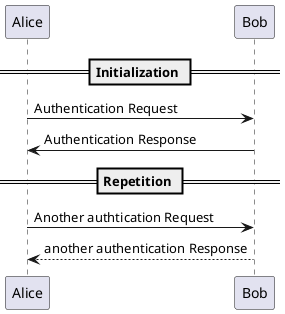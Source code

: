 @startuml section

== Initialization ==
Alice -> Bob : Authentication Request
Bob -> Alice : Authentication Response

== Repetition == 
Alice -> Bob: Another authtication Request
Alice <-- Bob: another authentication Response

@enduml
